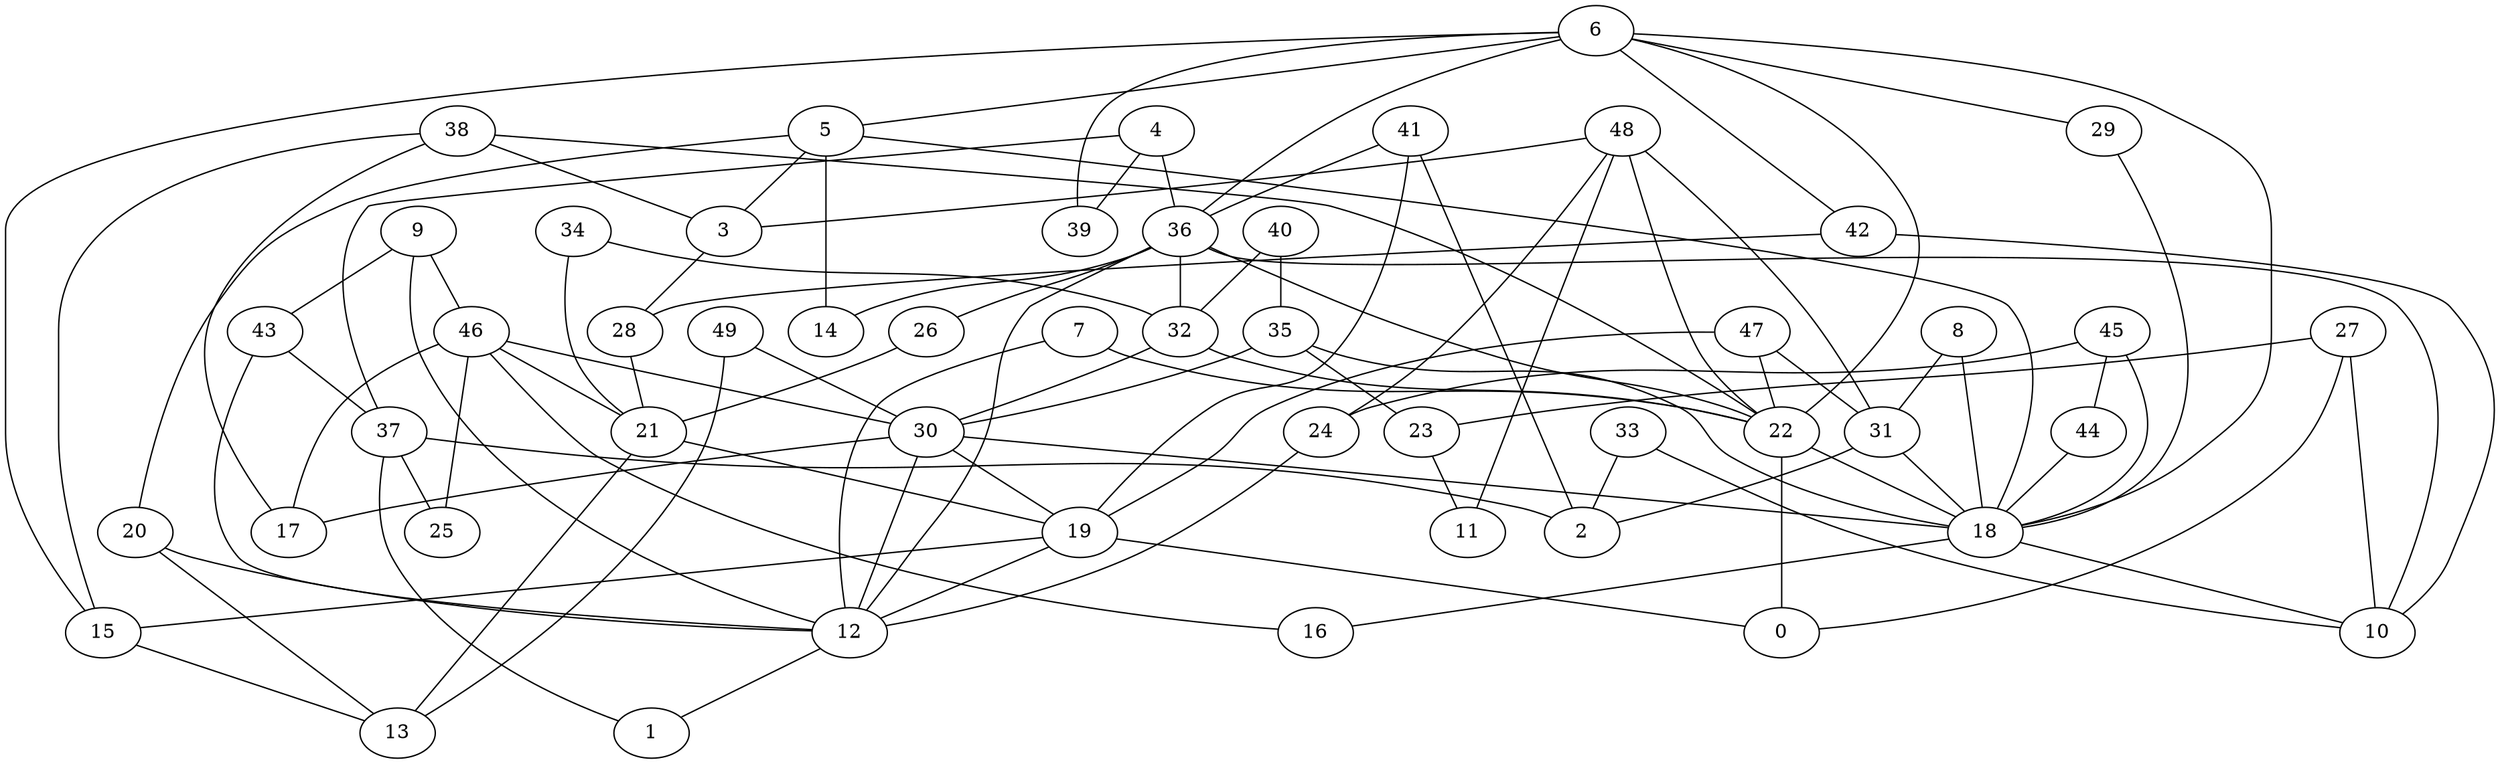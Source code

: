 digraph GG_graph {

subgraph G_graph {
edge [color = black]
"4" -> "37" [dir = none]
"4" -> "39" [dir = none]
"4" -> "36" [dir = none]
"32" -> "22" [dir = none]
"32" -> "30" [dir = none]
"26" -> "21" [dir = none]
"37" -> "25" [dir = none]
"37" -> "2" [dir = none]
"37" -> "1" [dir = none]
"36" -> "14" [dir = none]
"36" -> "22" [dir = none]
"36" -> "12" [dir = none]
"36" -> "32" [dir = none]
"36" -> "26" [dir = none]
"36" -> "10" [dir = none]
"22" -> "0" [dir = none]
"28" -> "21" [dir = none]
"41" -> "36" [dir = none]
"41" -> "19" [dir = none]
"41" -> "2" [dir = none]
"34" -> "21" [dir = none]
"34" -> "32" [dir = none]
"5" -> "18" [dir = none]
"5" -> "3" [dir = none]
"5" -> "20" [dir = none]
"5" -> "14" [dir = none]
"19" -> "12" [dir = none]
"19" -> "0" [dir = none]
"19" -> "15" [dir = none]
"7" -> "12" [dir = none]
"7" -> "22" [dir = none]
"18" -> "16" [dir = none]
"18" -> "10" [dir = none]
"48" -> "3" [dir = none]
"48" -> "22" [dir = none]
"48" -> "31" [dir = none]
"48" -> "11" [dir = none]
"48" -> "24" [dir = none]
"29" -> "18" [dir = none]
"15" -> "13" [dir = none]
"46" -> "30" [dir = none]
"46" -> "16" [dir = none]
"46" -> "17" [dir = none]
"46" -> "25" [dir = none]
"46" -> "21" [dir = none]
"40" -> "32" [dir = none]
"40" -> "35" [dir = none]
"8" -> "18" [dir = none]
"8" -> "31" [dir = none]
"38" -> "15" [dir = none]
"38" -> "22" [dir = none]
"38" -> "3" [dir = none]
"38" -> "17" [dir = none]
"24" -> "12" [dir = none]
"31" -> "2" [dir = none]
"31" -> "18" [dir = none]
"9" -> "12" [dir = none]
"9" -> "46" [dir = none]
"9" -> "43" [dir = none]
"42" -> "28" [dir = none]
"49" -> "13" [dir = none]
"49" -> "30" [dir = none]
"43" -> "37" [dir = none]
"43" -> "12" [dir = none]
"33" -> "2" [dir = none]
"33" -> "10" [dir = none]
"27" -> "23" [dir = none]
"27" -> "0" [dir = none]
"27" -> "10" [dir = none]
"35" -> "18" [dir = none]
"35" -> "30" [dir = none]
"35" -> "23" [dir = none]
"47" -> "19" [dir = none]
"47" -> "22" [dir = none]
"47" -> "31" [dir = none]
"21" -> "13" [dir = none]
"21" -> "19" [dir = none]
"23" -> "11" [dir = none]
"20" -> "12" [dir = none]
"20" -> "13" [dir = none]
"12" -> "1" [dir = none]
"44" -> "18" [dir = none]
"6" -> "39" [dir = none]
"6" -> "36" [dir = none]
"6" -> "22" [dir = none]
"6" -> "18" [dir = none]
"6" -> "5" [dir = none]
"6" -> "29" [dir = none]
"6" -> "15" [dir = none]
"6" -> "42" [dir = none]
"30" -> "17" [dir = none]
"30" -> "18" [dir = none]
"30" -> "19" [dir = none]
"30" -> "12" [dir = none]
"3" -> "28" [dir = none]
"45" -> "44" [dir = none]
"45" -> "24" [dir = none]
"45" -> "18" [dir = none]
"22" -> "18" [dir = none]
"42" -> "10" [dir = none]
}

}
